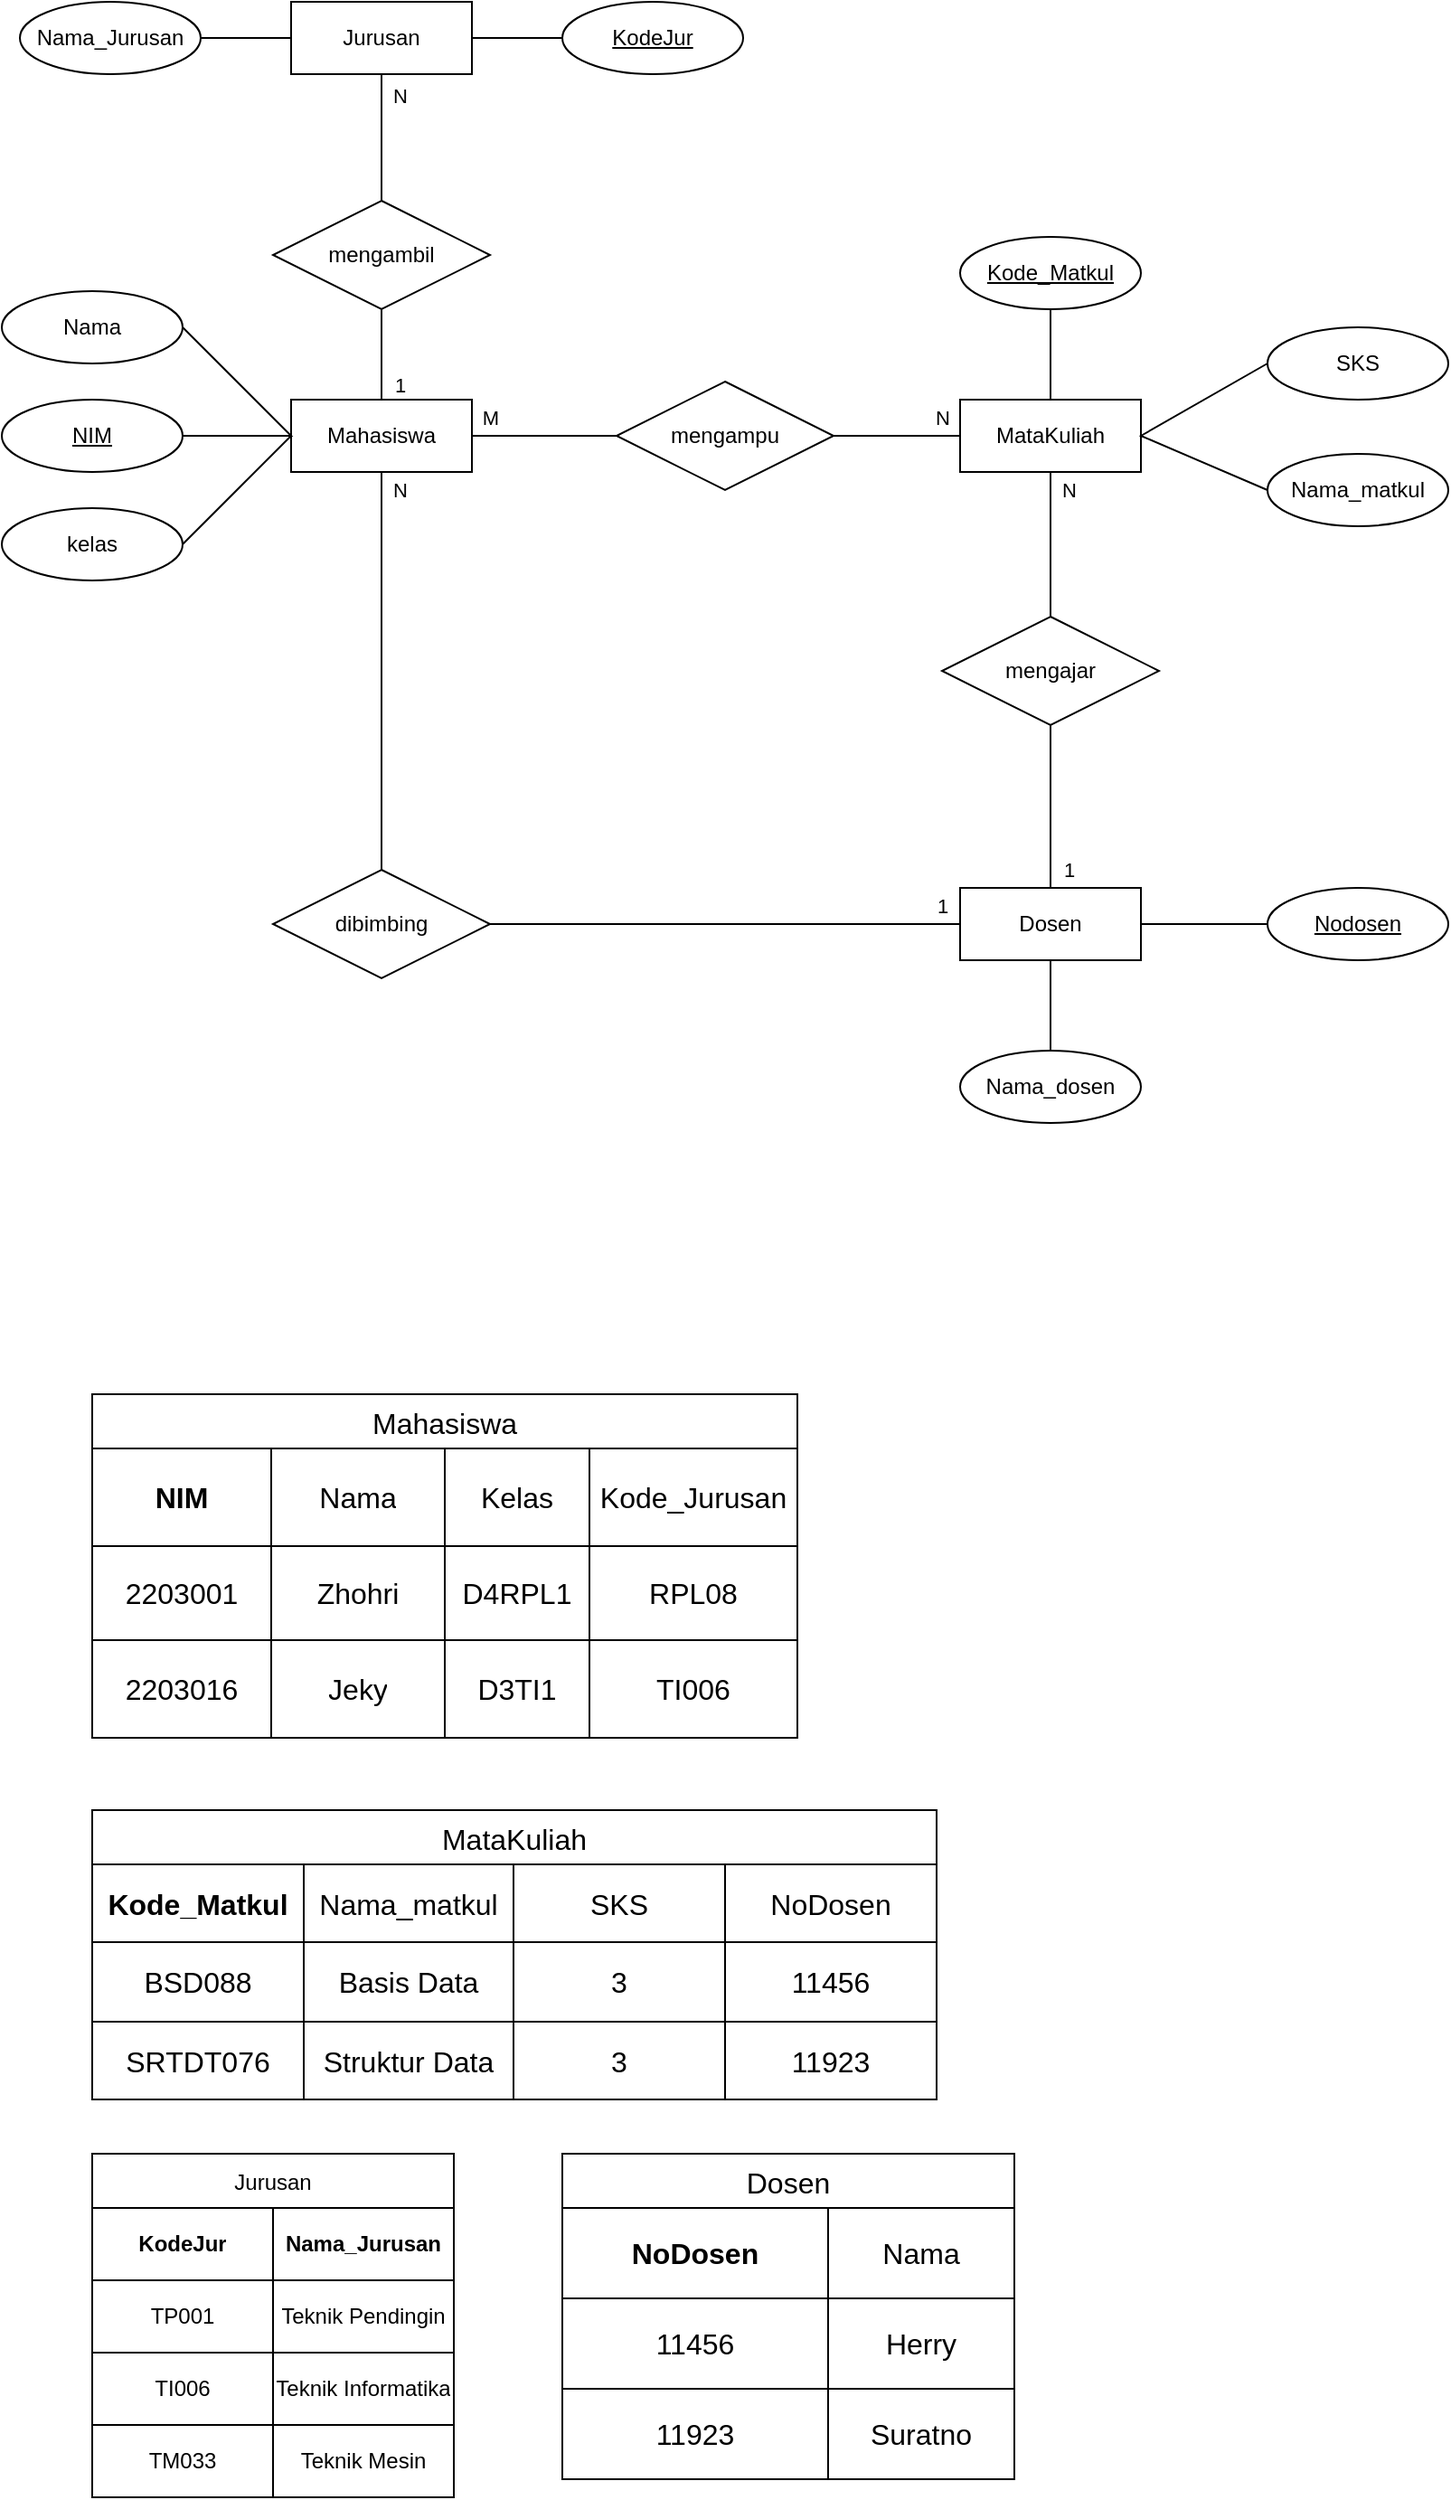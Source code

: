 <mxfile version="20.8.20" type="github">
  <diagram id="R2lEEEUBdFMjLlhIrx00" name="Page-1">
    <mxGraphModel dx="195" dy="434" grid="1" gridSize="10" guides="1" tooltips="1" connect="1" arrows="1" fold="1" page="1" pageScale="1" pageWidth="850" pageHeight="1100" math="0" shadow="0" extFonts="Permanent Marker^https://fonts.googleapis.com/css?family=Permanent+Marker">
      <root>
        <mxCell id="0" />
        <mxCell id="1" parent="0" />
        <mxCell id="JPVX1t0Qv_uBQKKG0mNZ-1" value="Jurusan" style="whiteSpace=wrap;html=1;align=center;" parent="1" vertex="1">
          <mxGeometry x="160" y="340" width="100" height="40" as="geometry" />
        </mxCell>
        <mxCell id="JPVX1t0Qv_uBQKKG0mNZ-2" value="Mahasiswa" style="whiteSpace=wrap;html=1;align=center;" parent="1" vertex="1">
          <mxGeometry x="160" y="560" width="100" height="40" as="geometry" />
        </mxCell>
        <mxCell id="JPVX1t0Qv_uBQKKG0mNZ-3" value="Nama_Jurusan" style="ellipse;whiteSpace=wrap;html=1;align=center;" parent="1" vertex="1">
          <mxGeometry x="10" y="340" width="100" height="40" as="geometry" />
        </mxCell>
        <mxCell id="JPVX1t0Qv_uBQKKG0mNZ-4" value="KodeJur" style="ellipse;whiteSpace=wrap;html=1;align=center;fontStyle=4;" parent="1" vertex="1">
          <mxGeometry x="310" y="340" width="100" height="40" as="geometry" />
        </mxCell>
        <mxCell id="JPVX1t0Qv_uBQKKG0mNZ-5" value="NIM" style="ellipse;whiteSpace=wrap;html=1;align=center;fontStyle=4;" parent="1" vertex="1">
          <mxGeometry y="560" width="100" height="40" as="geometry" />
        </mxCell>
        <mxCell id="JPVX1t0Qv_uBQKKG0mNZ-6" value="Nama" style="ellipse;whiteSpace=wrap;html=1;align=center;" parent="1" vertex="1">
          <mxGeometry y="500" width="100" height="40" as="geometry" />
        </mxCell>
        <mxCell id="JPVX1t0Qv_uBQKKG0mNZ-7" value="MataKuliah" style="whiteSpace=wrap;html=1;align=center;" parent="1" vertex="1">
          <mxGeometry x="530" y="560" width="100" height="40" as="geometry" />
        </mxCell>
        <mxCell id="JPVX1t0Qv_uBQKKG0mNZ-8" value="Dosen" style="whiteSpace=wrap;html=1;align=center;" parent="1" vertex="1">
          <mxGeometry x="530" y="830" width="100" height="40" as="geometry" />
        </mxCell>
        <mxCell id="JPVX1t0Qv_uBQKKG0mNZ-9" value="mengambil" style="shape=rhombus;perimeter=rhombusPerimeter;whiteSpace=wrap;html=1;align=center;" parent="1" vertex="1">
          <mxGeometry x="150" y="450" width="120" height="60" as="geometry" />
        </mxCell>
        <mxCell id="JPVX1t0Qv_uBQKKG0mNZ-10" value="Kode_Matkul" style="ellipse;whiteSpace=wrap;html=1;align=center;fontStyle=4;" parent="1" vertex="1">
          <mxGeometry x="530" y="470" width="100" height="40" as="geometry" />
        </mxCell>
        <mxCell id="JPVX1t0Qv_uBQKKG0mNZ-11" value="Nodosen" style="ellipse;whiteSpace=wrap;html=1;align=center;fontStyle=4;" parent="1" vertex="1">
          <mxGeometry x="700" y="830" width="100" height="40" as="geometry" />
        </mxCell>
        <mxCell id="JPVX1t0Qv_uBQKKG0mNZ-12" value="mengampu" style="shape=rhombus;perimeter=rhombusPerimeter;whiteSpace=wrap;html=1;align=center;" parent="1" vertex="1">
          <mxGeometry x="340" y="550" width="120" height="60" as="geometry" />
        </mxCell>
        <mxCell id="JPVX1t0Qv_uBQKKG0mNZ-13" value="mengajar" style="shape=rhombus;perimeter=rhombusPerimeter;whiteSpace=wrap;html=1;align=center;" parent="1" vertex="1">
          <mxGeometry x="520" y="680" width="120" height="60" as="geometry" />
        </mxCell>
        <mxCell id="JPVX1t0Qv_uBQKKG0mNZ-16" value="M" style="endArrow=none;html=1;rounded=0;exitX=1;exitY=0.5;exitDx=0;exitDy=0;entryX=0;entryY=0.5;entryDx=0;entryDy=0;" parent="1" source="JPVX1t0Qv_uBQKKG0mNZ-2" target="JPVX1t0Qv_uBQKKG0mNZ-12" edge="1">
          <mxGeometry x="-0.75" y="10" relative="1" as="geometry">
            <mxPoint x="310" y="650" as="sourcePoint" />
            <mxPoint x="310" y="730" as="targetPoint" />
            <mxPoint as="offset" />
          </mxGeometry>
        </mxCell>
        <mxCell id="JPVX1t0Qv_uBQKKG0mNZ-17" value="N" style="endArrow=none;html=1;rounded=0;exitX=1;exitY=0.5;exitDx=0;exitDy=0;entryX=0;entryY=0.5;entryDx=0;entryDy=0;" parent="1" source="JPVX1t0Qv_uBQKKG0mNZ-12" target="JPVX1t0Qv_uBQKKG0mNZ-7" edge="1">
          <mxGeometry x="0.714" y="10" relative="1" as="geometry">
            <mxPoint x="460" y="660" as="sourcePoint" />
            <mxPoint x="460" y="740" as="targetPoint" />
            <mxPoint as="offset" />
          </mxGeometry>
        </mxCell>
        <mxCell id="JPVX1t0Qv_uBQKKG0mNZ-20" value="1" style="endArrow=none;html=1;rounded=0;exitX=0.5;exitY=1;exitDx=0;exitDy=0;entryX=0.5;entryY=0;entryDx=0;entryDy=0;" parent="1" source="JPVX1t0Qv_uBQKKG0mNZ-13" target="JPVX1t0Qv_uBQKKG0mNZ-8" edge="1">
          <mxGeometry x="0.778" y="10" relative="1" as="geometry">
            <mxPoint x="250" y="640" as="sourcePoint" />
            <mxPoint x="250" y="720" as="targetPoint" />
            <mxPoint as="offset" />
          </mxGeometry>
        </mxCell>
        <mxCell id="JPVX1t0Qv_uBQKKG0mNZ-23" value="" style="endArrow=none;html=1;rounded=0;exitX=0;exitY=0.5;exitDx=0;exitDy=0;entryX=1;entryY=0.5;entryDx=0;entryDy=0;" parent="1" source="JPVX1t0Qv_uBQKKG0mNZ-11" target="JPVX1t0Qv_uBQKKG0mNZ-8" edge="1">
          <mxGeometry relative="1" as="geometry">
            <mxPoint x="280" y="670" as="sourcePoint" />
            <mxPoint x="280" y="750" as="targetPoint" />
          </mxGeometry>
        </mxCell>
        <mxCell id="JPVX1t0Qv_uBQKKG0mNZ-24" value="N" style="endArrow=none;html=1;rounded=0;exitX=0.5;exitY=1;exitDx=0;exitDy=0;entryX=0.5;entryY=0;entryDx=0;entryDy=0;" parent="1" source="JPVX1t0Qv_uBQKKG0mNZ-7" target="JPVX1t0Qv_uBQKKG0mNZ-13" edge="1">
          <mxGeometry x="-0.75" y="10" relative="1" as="geometry">
            <mxPoint x="290" y="680" as="sourcePoint" />
            <mxPoint x="290" y="760" as="targetPoint" />
            <mxPoint as="offset" />
          </mxGeometry>
        </mxCell>
        <mxCell id="JPVX1t0Qv_uBQKKG0mNZ-25" value="" style="endArrow=none;html=1;rounded=0;exitX=0.5;exitY=1;exitDx=0;exitDy=0;entryX=0.5;entryY=0;entryDx=0;entryDy=0;" parent="1" source="JPVX1t0Qv_uBQKKG0mNZ-10" target="JPVX1t0Qv_uBQKKG0mNZ-7" edge="1">
          <mxGeometry relative="1" as="geometry">
            <mxPoint x="300" y="690" as="sourcePoint" />
            <mxPoint x="300" y="770" as="targetPoint" />
          </mxGeometry>
        </mxCell>
        <mxCell id="JPVX1t0Qv_uBQKKG0mNZ-27" value="Nama_matkul" style="ellipse;whiteSpace=wrap;html=1;align=center;" parent="1" vertex="1">
          <mxGeometry x="700" y="590" width="100" height="40" as="geometry" />
        </mxCell>
        <mxCell id="JPVX1t0Qv_uBQKKG0mNZ-28" value="Nama_dosen" style="ellipse;whiteSpace=wrap;html=1;align=center;" parent="1" vertex="1">
          <mxGeometry x="530" y="920" width="100" height="40" as="geometry" />
        </mxCell>
        <mxCell id="JPVX1t0Qv_uBQKKG0mNZ-29" value="" style="endArrow=none;html=1;rounded=0;exitX=0.5;exitY=0;exitDx=0;exitDy=0;entryX=0.5;entryY=1;entryDx=0;entryDy=0;" parent="1" source="JPVX1t0Qv_uBQKKG0mNZ-28" target="JPVX1t0Qv_uBQKKG0mNZ-8" edge="1">
          <mxGeometry relative="1" as="geometry">
            <mxPoint x="210" y="740" as="sourcePoint" />
            <mxPoint x="210" y="820" as="targetPoint" />
          </mxGeometry>
        </mxCell>
        <mxCell id="JPVX1t0Qv_uBQKKG0mNZ-32" value="dibimbing" style="shape=rhombus;perimeter=rhombusPerimeter;whiteSpace=wrap;html=1;align=center;" parent="1" vertex="1">
          <mxGeometry x="150" y="820" width="120" height="60" as="geometry" />
        </mxCell>
        <mxCell id="JPVX1t0Qv_uBQKKG0mNZ-33" value="N" style="endArrow=none;html=1;rounded=0;exitX=0.5;exitY=1;exitDx=0;exitDy=0;entryX=0.5;entryY=0;entryDx=0;entryDy=0;verticalAlign=middle;" parent="1" source="JPVX1t0Qv_uBQKKG0mNZ-2" target="JPVX1t0Qv_uBQKKG0mNZ-32" edge="1">
          <mxGeometry x="-0.909" y="10" relative="1" as="geometry">
            <mxPoint x="330" y="730" as="sourcePoint" />
            <mxPoint x="490" y="730" as="targetPoint" />
            <mxPoint as="offset" />
          </mxGeometry>
        </mxCell>
        <mxCell id="JPVX1t0Qv_uBQKKG0mNZ-34" value="1" style="endArrow=none;html=1;rounded=0;exitX=1;exitY=0.5;exitDx=0;exitDy=0;entryX=0;entryY=0.5;entryDx=0;entryDy=0;" parent="1" source="JPVX1t0Qv_uBQKKG0mNZ-32" target="JPVX1t0Qv_uBQKKG0mNZ-8" edge="1">
          <mxGeometry x="0.923" y="10" relative="1" as="geometry">
            <mxPoint x="330" y="860" as="sourcePoint" />
            <mxPoint x="490" y="860" as="targetPoint" />
            <mxPoint as="offset" />
          </mxGeometry>
        </mxCell>
        <mxCell id="JPVX1t0Qv_uBQKKG0mNZ-35" value="" style="endArrow=none;html=1;rounded=0;exitX=1;exitY=0.5;exitDx=0;exitDy=0;entryX=1;entryY=0.5;entryDx=0;entryDy=0;" parent="1" source="JPVX1t0Qv_uBQKKG0mNZ-6" target="JPVX1t0Qv_uBQKKG0mNZ-5" edge="1">
          <mxGeometry relative="1" as="geometry">
            <mxPoint x="330" y="730" as="sourcePoint" />
            <mxPoint x="490" y="730" as="targetPoint" />
            <Array as="points">
              <mxPoint x="160" y="580" />
            </Array>
          </mxGeometry>
        </mxCell>
        <mxCell id="JPVX1t0Qv_uBQKKG0mNZ-36" value="1" style="endArrow=none;html=1;rounded=0;exitX=0.5;exitY=0;exitDx=0;exitDy=0;entryX=0.5;entryY=1;entryDx=0;entryDy=0;" parent="1" source="JPVX1t0Qv_uBQKKG0mNZ-2" target="JPVX1t0Qv_uBQKKG0mNZ-9" edge="1">
          <mxGeometry x="-0.667" y="-10" relative="1" as="geometry">
            <mxPoint x="330" y="610" as="sourcePoint" />
            <mxPoint x="490" y="610" as="targetPoint" />
            <mxPoint as="offset" />
          </mxGeometry>
        </mxCell>
        <mxCell id="JPVX1t0Qv_uBQKKG0mNZ-37" value="N" style="endArrow=none;html=1;rounded=0;exitX=0.5;exitY=1;exitDx=0;exitDy=0;entryX=0.5;entryY=0;entryDx=0;entryDy=0;" parent="1" source="JPVX1t0Qv_uBQKKG0mNZ-1" target="JPVX1t0Qv_uBQKKG0mNZ-9" edge="1">
          <mxGeometry x="-0.667" y="10" relative="1" as="geometry">
            <mxPoint x="330" y="610" as="sourcePoint" />
            <mxPoint x="490" y="610" as="targetPoint" />
            <mxPoint as="offset" />
          </mxGeometry>
        </mxCell>
        <mxCell id="JPVX1t0Qv_uBQKKG0mNZ-38" value="" style="endArrow=none;html=1;rounded=0;exitX=1;exitY=0.5;exitDx=0;exitDy=0;entryX=0;entryY=0.5;entryDx=0;entryDy=0;" parent="1" source="JPVX1t0Qv_uBQKKG0mNZ-3" target="JPVX1t0Qv_uBQKKG0mNZ-1" edge="1">
          <mxGeometry relative="1" as="geometry">
            <mxPoint x="330" y="610" as="sourcePoint" />
            <mxPoint x="490" y="610" as="targetPoint" />
          </mxGeometry>
        </mxCell>
        <mxCell id="JPVX1t0Qv_uBQKKG0mNZ-39" value="" style="endArrow=none;html=1;rounded=0;exitX=1;exitY=0.5;exitDx=0;exitDy=0;entryX=0;entryY=0.5;entryDx=0;entryDy=0;" parent="1" source="JPVX1t0Qv_uBQKKG0mNZ-1" target="JPVX1t0Qv_uBQKKG0mNZ-4" edge="1">
          <mxGeometry relative="1" as="geometry">
            <mxPoint x="330" y="610" as="sourcePoint" />
            <mxPoint x="490" y="610" as="targetPoint" />
          </mxGeometry>
        </mxCell>
        <mxCell id="JPVX1t0Qv_uBQKKG0mNZ-41" value="kelas" style="ellipse;whiteSpace=wrap;html=1;align=center;" parent="1" vertex="1">
          <mxGeometry y="620" width="100" height="40" as="geometry" />
        </mxCell>
        <mxCell id="JPVX1t0Qv_uBQKKG0mNZ-42" value="" style="endArrow=none;html=1;rounded=0;exitX=1;exitY=0.5;exitDx=0;exitDy=0;entryX=0;entryY=0.5;entryDx=0;entryDy=0;" parent="1" source="JPVX1t0Qv_uBQKKG0mNZ-41" target="JPVX1t0Qv_uBQKKG0mNZ-2" edge="1">
          <mxGeometry relative="1" as="geometry">
            <mxPoint x="330" y="610" as="sourcePoint" />
            <mxPoint x="490" y="610" as="targetPoint" />
          </mxGeometry>
        </mxCell>
        <mxCell id="JPVX1t0Qv_uBQKKG0mNZ-43" value="SKS" style="ellipse;whiteSpace=wrap;html=1;align=center;" parent="1" vertex="1">
          <mxGeometry x="700" y="520" width="100" height="40" as="geometry" />
        </mxCell>
        <mxCell id="JPVX1t0Qv_uBQKKG0mNZ-45" value="" style="endArrow=none;html=1;rounded=0;entryX=0;entryY=0.5;entryDx=0;entryDy=0;exitX=0;exitY=0.5;exitDx=0;exitDy=0;" parent="1" source="JPVX1t0Qv_uBQKKG0mNZ-27" target="JPVX1t0Qv_uBQKKG0mNZ-43" edge="1">
          <mxGeometry relative="1" as="geometry">
            <mxPoint x="330" y="610" as="sourcePoint" />
            <mxPoint x="490" y="610" as="targetPoint" />
            <Array as="points">
              <mxPoint x="630" y="580" />
            </Array>
          </mxGeometry>
        </mxCell>
        <mxCell id="JPVX1t0Qv_uBQKKG0mNZ-59" value="Mahasiswa" style="shape=table;startSize=30;container=1;collapsible=0;childLayout=tableLayout;strokeColor=default;fontSize=16;" parent="1" vertex="1">
          <mxGeometry x="50" y="1110" width="390" height="190" as="geometry" />
        </mxCell>
        <mxCell id="JPVX1t0Qv_uBQKKG0mNZ-60" value="" style="shape=tableRow;horizontal=0;startSize=0;swimlaneHead=0;swimlaneBody=0;strokeColor=inherit;top=0;left=0;bottom=0;right=0;collapsible=0;dropTarget=0;fillColor=none;points=[[0,0.5],[1,0.5]];portConstraint=eastwest;fontSize=16;" parent="JPVX1t0Qv_uBQKKG0mNZ-59" vertex="1">
          <mxGeometry y="30" width="390" height="54" as="geometry" />
        </mxCell>
        <mxCell id="JPVX1t0Qv_uBQKKG0mNZ-61" value="NIM" style="shape=partialRectangle;html=1;whiteSpace=wrap;connectable=0;strokeColor=inherit;overflow=hidden;fillColor=none;top=0;left=0;bottom=0;right=0;pointerEvents=1;fontSize=16;fontStyle=1" parent="JPVX1t0Qv_uBQKKG0mNZ-60" vertex="1">
          <mxGeometry width="99" height="54" as="geometry">
            <mxRectangle width="99" height="54" as="alternateBounds" />
          </mxGeometry>
        </mxCell>
        <mxCell id="JPVX1t0Qv_uBQKKG0mNZ-72" value="Nama" style="shape=partialRectangle;html=1;whiteSpace=wrap;connectable=0;strokeColor=inherit;overflow=hidden;fillColor=none;top=0;left=0;bottom=0;right=0;pointerEvents=1;fontSize=16;" parent="JPVX1t0Qv_uBQKKG0mNZ-60" vertex="1">
          <mxGeometry x="99" width="96" height="54" as="geometry">
            <mxRectangle width="96" height="54" as="alternateBounds" />
          </mxGeometry>
        </mxCell>
        <mxCell id="JPVX1t0Qv_uBQKKG0mNZ-62" value="Kelas" style="shape=partialRectangle;html=1;whiteSpace=wrap;connectable=0;strokeColor=inherit;overflow=hidden;fillColor=none;top=0;left=0;bottom=0;right=0;pointerEvents=1;fontSize=16;" parent="JPVX1t0Qv_uBQKKG0mNZ-60" vertex="1">
          <mxGeometry x="195" width="80" height="54" as="geometry">
            <mxRectangle width="80" height="54" as="alternateBounds" />
          </mxGeometry>
        </mxCell>
        <mxCell id="JPVX1t0Qv_uBQKKG0mNZ-63" value="Kode_Jurusan" style="shape=partialRectangle;html=1;whiteSpace=wrap;connectable=0;strokeColor=inherit;overflow=hidden;fillColor=none;top=0;left=0;bottom=0;right=0;pointerEvents=1;fontSize=16;" parent="JPVX1t0Qv_uBQKKG0mNZ-60" vertex="1">
          <mxGeometry x="275" width="115" height="54" as="geometry">
            <mxRectangle width="115" height="54" as="alternateBounds" />
          </mxGeometry>
        </mxCell>
        <mxCell id="JPVX1t0Qv_uBQKKG0mNZ-64" value="" style="shape=tableRow;horizontal=0;startSize=0;swimlaneHead=0;swimlaneBody=0;strokeColor=inherit;top=0;left=0;bottom=0;right=0;collapsible=0;dropTarget=0;fillColor=none;points=[[0,0.5],[1,0.5]];portConstraint=eastwest;fontSize=16;" parent="JPVX1t0Qv_uBQKKG0mNZ-59" vertex="1">
          <mxGeometry y="84" width="390" height="52" as="geometry" />
        </mxCell>
        <mxCell id="JPVX1t0Qv_uBQKKG0mNZ-65" value="2203001" style="shape=partialRectangle;html=1;whiteSpace=wrap;connectable=0;strokeColor=inherit;overflow=hidden;fillColor=none;top=0;left=0;bottom=0;right=0;pointerEvents=1;fontSize=16;" parent="JPVX1t0Qv_uBQKKG0mNZ-64" vertex="1">
          <mxGeometry width="99" height="52" as="geometry">
            <mxRectangle width="99" height="52" as="alternateBounds" />
          </mxGeometry>
        </mxCell>
        <mxCell id="JPVX1t0Qv_uBQKKG0mNZ-73" value="Zhohri" style="shape=partialRectangle;html=1;whiteSpace=wrap;connectable=0;strokeColor=inherit;overflow=hidden;fillColor=none;top=0;left=0;bottom=0;right=0;pointerEvents=1;fontSize=16;" parent="JPVX1t0Qv_uBQKKG0mNZ-64" vertex="1">
          <mxGeometry x="99" width="96" height="52" as="geometry">
            <mxRectangle width="96" height="52" as="alternateBounds" />
          </mxGeometry>
        </mxCell>
        <mxCell id="JPVX1t0Qv_uBQKKG0mNZ-66" value="D4RPL1" style="shape=partialRectangle;html=1;whiteSpace=wrap;connectable=0;strokeColor=inherit;overflow=hidden;fillColor=none;top=0;left=0;bottom=0;right=0;pointerEvents=1;fontSize=16;" parent="JPVX1t0Qv_uBQKKG0mNZ-64" vertex="1">
          <mxGeometry x="195" width="80" height="52" as="geometry">
            <mxRectangle width="80" height="52" as="alternateBounds" />
          </mxGeometry>
        </mxCell>
        <mxCell id="JPVX1t0Qv_uBQKKG0mNZ-67" value="RPL08" style="shape=partialRectangle;html=1;whiteSpace=wrap;connectable=0;strokeColor=inherit;overflow=hidden;fillColor=none;top=0;left=0;bottom=0;right=0;pointerEvents=1;fontSize=16;" parent="JPVX1t0Qv_uBQKKG0mNZ-64" vertex="1">
          <mxGeometry x="275" width="115" height="52" as="geometry">
            <mxRectangle width="115" height="52" as="alternateBounds" />
          </mxGeometry>
        </mxCell>
        <mxCell id="JPVX1t0Qv_uBQKKG0mNZ-68" value="" style="shape=tableRow;horizontal=0;startSize=0;swimlaneHead=0;swimlaneBody=0;strokeColor=inherit;top=0;left=0;bottom=0;right=0;collapsible=0;dropTarget=0;fillColor=none;points=[[0,0.5],[1,0.5]];portConstraint=eastwest;fontSize=16;" parent="JPVX1t0Qv_uBQKKG0mNZ-59" vertex="1">
          <mxGeometry y="136" width="390" height="54" as="geometry" />
        </mxCell>
        <mxCell id="JPVX1t0Qv_uBQKKG0mNZ-69" value="2203016" style="shape=partialRectangle;html=1;whiteSpace=wrap;connectable=0;strokeColor=inherit;overflow=hidden;fillColor=none;top=0;left=0;bottom=0;right=0;pointerEvents=1;fontSize=16;" parent="JPVX1t0Qv_uBQKKG0mNZ-68" vertex="1">
          <mxGeometry width="99" height="54" as="geometry">
            <mxRectangle width="99" height="54" as="alternateBounds" />
          </mxGeometry>
        </mxCell>
        <mxCell id="JPVX1t0Qv_uBQKKG0mNZ-74" value="Jeky" style="shape=partialRectangle;html=1;whiteSpace=wrap;connectable=0;strokeColor=inherit;overflow=hidden;fillColor=none;top=0;left=0;bottom=0;right=0;pointerEvents=1;fontSize=16;" parent="JPVX1t0Qv_uBQKKG0mNZ-68" vertex="1">
          <mxGeometry x="99" width="96" height="54" as="geometry">
            <mxRectangle width="96" height="54" as="alternateBounds" />
          </mxGeometry>
        </mxCell>
        <mxCell id="JPVX1t0Qv_uBQKKG0mNZ-70" value="D3TI1" style="shape=partialRectangle;html=1;whiteSpace=wrap;connectable=0;strokeColor=inherit;overflow=hidden;fillColor=none;top=0;left=0;bottom=0;right=0;pointerEvents=1;fontSize=16;" parent="JPVX1t0Qv_uBQKKG0mNZ-68" vertex="1">
          <mxGeometry x="195" width="80" height="54" as="geometry">
            <mxRectangle width="80" height="54" as="alternateBounds" />
          </mxGeometry>
        </mxCell>
        <mxCell id="JPVX1t0Qv_uBQKKG0mNZ-71" value="TI006" style="shape=partialRectangle;html=1;whiteSpace=wrap;connectable=0;strokeColor=inherit;overflow=hidden;fillColor=none;top=0;left=0;bottom=0;right=0;pointerEvents=1;fontSize=16;" parent="JPVX1t0Qv_uBQKKG0mNZ-68" vertex="1">
          <mxGeometry x="275" width="115" height="54" as="geometry">
            <mxRectangle width="115" height="54" as="alternateBounds" />
          </mxGeometry>
        </mxCell>
        <mxCell id="JPVX1t0Qv_uBQKKG0mNZ-91" value="MataKuliah" style="shape=table;startSize=30;container=1;collapsible=0;childLayout=tableLayout;strokeColor=default;fontSize=16;" parent="1" vertex="1">
          <mxGeometry x="50" y="1340" width="467" height="160" as="geometry" />
        </mxCell>
        <mxCell id="JPVX1t0Qv_uBQKKG0mNZ-92" value="" style="shape=tableRow;horizontal=0;startSize=0;swimlaneHead=0;swimlaneBody=0;strokeColor=inherit;top=0;left=0;bottom=0;right=0;collapsible=0;dropTarget=0;fillColor=none;points=[[0,0.5],[1,0.5]];portConstraint=eastwest;fontSize=16;" parent="JPVX1t0Qv_uBQKKG0mNZ-91" vertex="1">
          <mxGeometry y="30" width="467" height="43" as="geometry" />
        </mxCell>
        <mxCell id="JPVX1t0Qv_uBQKKG0mNZ-93" value="&lt;b&gt;Kode_Matkul&lt;/b&gt;" style="shape=partialRectangle;html=1;whiteSpace=wrap;connectable=0;strokeColor=inherit;overflow=hidden;fillColor=none;top=0;left=0;bottom=0;right=0;pointerEvents=1;fontSize=16;" parent="JPVX1t0Qv_uBQKKG0mNZ-92" vertex="1">
          <mxGeometry width="117" height="43" as="geometry">
            <mxRectangle width="117" height="43" as="alternateBounds" />
          </mxGeometry>
        </mxCell>
        <mxCell id="JPVX1t0Qv_uBQKKG0mNZ-94" value="Nama_matkul" style="shape=partialRectangle;html=1;whiteSpace=wrap;connectable=0;strokeColor=inherit;overflow=hidden;fillColor=none;top=0;left=0;bottom=0;right=0;pointerEvents=1;fontSize=16;" parent="JPVX1t0Qv_uBQKKG0mNZ-92" vertex="1">
          <mxGeometry x="117" width="116" height="43" as="geometry">
            <mxRectangle width="116" height="43" as="alternateBounds" />
          </mxGeometry>
        </mxCell>
        <mxCell id="JPVX1t0Qv_uBQKKG0mNZ-95" value="SKS" style="shape=partialRectangle;html=1;whiteSpace=wrap;connectable=0;strokeColor=inherit;overflow=hidden;fillColor=none;top=0;left=0;bottom=0;right=0;pointerEvents=1;fontSize=16;" parent="JPVX1t0Qv_uBQKKG0mNZ-92" vertex="1">
          <mxGeometry x="233" width="117" height="43" as="geometry">
            <mxRectangle width="117" height="43" as="alternateBounds" />
          </mxGeometry>
        </mxCell>
        <mxCell id="JPVX1t0Qv_uBQKKG0mNZ-114" value="NoDosen" style="shape=partialRectangle;html=1;whiteSpace=wrap;connectable=0;strokeColor=inherit;overflow=hidden;fillColor=none;top=0;left=0;bottom=0;right=0;pointerEvents=1;fontSize=16;" parent="JPVX1t0Qv_uBQKKG0mNZ-92" vertex="1">
          <mxGeometry x="350" width="117" height="43" as="geometry">
            <mxRectangle width="117" height="43" as="alternateBounds" />
          </mxGeometry>
        </mxCell>
        <mxCell id="JPVX1t0Qv_uBQKKG0mNZ-96" value="" style="shape=tableRow;horizontal=0;startSize=0;swimlaneHead=0;swimlaneBody=0;strokeColor=inherit;top=0;left=0;bottom=0;right=0;collapsible=0;dropTarget=0;fillColor=none;points=[[0,0.5],[1,0.5]];portConstraint=eastwest;fontSize=16;" parent="JPVX1t0Qv_uBQKKG0mNZ-91" vertex="1">
          <mxGeometry y="73" width="467" height="44" as="geometry" />
        </mxCell>
        <mxCell id="JPVX1t0Qv_uBQKKG0mNZ-97" value="BSD088" style="shape=partialRectangle;html=1;whiteSpace=wrap;connectable=0;strokeColor=inherit;overflow=hidden;fillColor=none;top=0;left=0;bottom=0;right=0;pointerEvents=1;fontSize=16;" parent="JPVX1t0Qv_uBQKKG0mNZ-96" vertex="1">
          <mxGeometry width="117" height="44" as="geometry">
            <mxRectangle width="117" height="44" as="alternateBounds" />
          </mxGeometry>
        </mxCell>
        <mxCell id="JPVX1t0Qv_uBQKKG0mNZ-98" value="Basis Data" style="shape=partialRectangle;html=1;whiteSpace=wrap;connectable=0;strokeColor=inherit;overflow=hidden;fillColor=none;top=0;left=0;bottom=0;right=0;pointerEvents=1;fontSize=16;" parent="JPVX1t0Qv_uBQKKG0mNZ-96" vertex="1">
          <mxGeometry x="117" width="116" height="44" as="geometry">
            <mxRectangle width="116" height="44" as="alternateBounds" />
          </mxGeometry>
        </mxCell>
        <mxCell id="JPVX1t0Qv_uBQKKG0mNZ-99" value="3" style="shape=partialRectangle;html=1;whiteSpace=wrap;connectable=0;strokeColor=inherit;overflow=hidden;fillColor=none;top=0;left=0;bottom=0;right=0;pointerEvents=1;fontSize=16;" parent="JPVX1t0Qv_uBQKKG0mNZ-96" vertex="1">
          <mxGeometry x="233" width="117" height="44" as="geometry">
            <mxRectangle width="117" height="44" as="alternateBounds" />
          </mxGeometry>
        </mxCell>
        <mxCell id="JPVX1t0Qv_uBQKKG0mNZ-115" value="11456" style="shape=partialRectangle;html=1;whiteSpace=wrap;connectable=0;strokeColor=inherit;overflow=hidden;fillColor=none;top=0;left=0;bottom=0;right=0;pointerEvents=1;fontSize=16;" parent="JPVX1t0Qv_uBQKKG0mNZ-96" vertex="1">
          <mxGeometry x="350" width="117" height="44" as="geometry">
            <mxRectangle width="117" height="44" as="alternateBounds" />
          </mxGeometry>
        </mxCell>
        <mxCell id="JPVX1t0Qv_uBQKKG0mNZ-100" value="" style="shape=tableRow;horizontal=0;startSize=0;swimlaneHead=0;swimlaneBody=0;strokeColor=inherit;top=0;left=0;bottom=0;right=0;collapsible=0;dropTarget=0;fillColor=none;points=[[0,0.5],[1,0.5]];portConstraint=eastwest;fontSize=16;" parent="JPVX1t0Qv_uBQKKG0mNZ-91" vertex="1">
          <mxGeometry y="117" width="467" height="43" as="geometry" />
        </mxCell>
        <mxCell id="JPVX1t0Qv_uBQKKG0mNZ-101" value="SRTDT076" style="shape=partialRectangle;html=1;whiteSpace=wrap;connectable=0;strokeColor=inherit;overflow=hidden;fillColor=none;top=0;left=0;bottom=0;right=0;pointerEvents=1;fontSize=16;" parent="JPVX1t0Qv_uBQKKG0mNZ-100" vertex="1">
          <mxGeometry width="117" height="43" as="geometry">
            <mxRectangle width="117" height="43" as="alternateBounds" />
          </mxGeometry>
        </mxCell>
        <mxCell id="JPVX1t0Qv_uBQKKG0mNZ-102" value="Struktur Data" style="shape=partialRectangle;html=1;whiteSpace=wrap;connectable=0;strokeColor=inherit;overflow=hidden;fillColor=none;top=0;left=0;bottom=0;right=0;pointerEvents=1;fontSize=16;" parent="JPVX1t0Qv_uBQKKG0mNZ-100" vertex="1">
          <mxGeometry x="117" width="116" height="43" as="geometry">
            <mxRectangle width="116" height="43" as="alternateBounds" />
          </mxGeometry>
        </mxCell>
        <mxCell id="JPVX1t0Qv_uBQKKG0mNZ-103" value="3" style="shape=partialRectangle;html=1;whiteSpace=wrap;connectable=0;strokeColor=inherit;overflow=hidden;fillColor=none;top=0;left=0;bottom=0;right=0;pointerEvents=1;fontSize=16;" parent="JPVX1t0Qv_uBQKKG0mNZ-100" vertex="1">
          <mxGeometry x="233" width="117" height="43" as="geometry">
            <mxRectangle width="117" height="43" as="alternateBounds" />
          </mxGeometry>
        </mxCell>
        <mxCell id="JPVX1t0Qv_uBQKKG0mNZ-116" value="11923" style="shape=partialRectangle;html=1;whiteSpace=wrap;connectable=0;strokeColor=inherit;overflow=hidden;fillColor=none;top=0;left=0;bottom=0;right=0;pointerEvents=1;fontSize=16;" parent="JPVX1t0Qv_uBQKKG0mNZ-100" vertex="1">
          <mxGeometry x="350" width="117" height="43" as="geometry">
            <mxRectangle width="117" height="43" as="alternateBounds" />
          </mxGeometry>
        </mxCell>
        <mxCell id="JPVX1t0Qv_uBQKKG0mNZ-134" value="Jurusan" style="shape=table;startSize=30;container=1;collapsible=0;childLayout=tableLayout;" parent="1" vertex="1">
          <mxGeometry x="50" y="1530" width="200" height="190" as="geometry" />
        </mxCell>
        <mxCell id="JPVX1t0Qv_uBQKKG0mNZ-135" value="" style="shape=tableRow;horizontal=0;startSize=0;swimlaneHead=0;swimlaneBody=0;strokeColor=inherit;top=0;left=0;bottom=0;right=0;collapsible=0;dropTarget=0;fillColor=none;points=[[0,0.5],[1,0.5]];portConstraint=eastwest;" parent="JPVX1t0Qv_uBQKKG0mNZ-134" vertex="1">
          <mxGeometry y="30" width="200" height="40" as="geometry" />
        </mxCell>
        <mxCell id="JPVX1t0Qv_uBQKKG0mNZ-136" value="&lt;b&gt;KodeJur&lt;/b&gt;" style="shape=partialRectangle;html=1;whiteSpace=wrap;connectable=0;strokeColor=inherit;overflow=hidden;fillColor=none;top=0;left=0;bottom=0;right=0;pointerEvents=1;" parent="JPVX1t0Qv_uBQKKG0mNZ-135" vertex="1">
          <mxGeometry width="100" height="40" as="geometry">
            <mxRectangle width="100" height="40" as="alternateBounds" />
          </mxGeometry>
        </mxCell>
        <mxCell id="JPVX1t0Qv_uBQKKG0mNZ-137" value="&lt;b&gt;Nama_Jurusan&lt;/b&gt;" style="shape=partialRectangle;html=1;whiteSpace=wrap;connectable=0;strokeColor=inherit;overflow=hidden;fillColor=none;top=0;left=0;bottom=0;right=0;pointerEvents=1;" parent="JPVX1t0Qv_uBQKKG0mNZ-135" vertex="1">
          <mxGeometry x="100" width="100" height="40" as="geometry">
            <mxRectangle width="100" height="40" as="alternateBounds" />
          </mxGeometry>
        </mxCell>
        <mxCell id="JPVX1t0Qv_uBQKKG0mNZ-138" value="" style="shape=tableRow;horizontal=0;startSize=0;swimlaneHead=0;swimlaneBody=0;strokeColor=inherit;top=0;left=0;bottom=0;right=0;collapsible=0;dropTarget=0;fillColor=none;points=[[0,0.5],[1,0.5]];portConstraint=eastwest;" parent="JPVX1t0Qv_uBQKKG0mNZ-134" vertex="1">
          <mxGeometry y="70" width="200" height="40" as="geometry" />
        </mxCell>
        <mxCell id="JPVX1t0Qv_uBQKKG0mNZ-139" value="TP001" style="shape=partialRectangle;html=1;whiteSpace=wrap;connectable=0;strokeColor=inherit;overflow=hidden;fillColor=none;top=0;left=0;bottom=0;right=0;pointerEvents=1;" parent="JPVX1t0Qv_uBQKKG0mNZ-138" vertex="1">
          <mxGeometry width="100" height="40" as="geometry">
            <mxRectangle width="100" height="40" as="alternateBounds" />
          </mxGeometry>
        </mxCell>
        <mxCell id="JPVX1t0Qv_uBQKKG0mNZ-140" value="Teknik Pendingin" style="shape=partialRectangle;html=1;whiteSpace=wrap;connectable=0;strokeColor=inherit;overflow=hidden;fillColor=none;top=0;left=0;bottom=0;right=0;pointerEvents=1;" parent="JPVX1t0Qv_uBQKKG0mNZ-138" vertex="1">
          <mxGeometry x="100" width="100" height="40" as="geometry">
            <mxRectangle width="100" height="40" as="alternateBounds" />
          </mxGeometry>
        </mxCell>
        <mxCell id="JPVX1t0Qv_uBQKKG0mNZ-141" value="" style="shape=tableRow;horizontal=0;startSize=0;swimlaneHead=0;swimlaneBody=0;strokeColor=inherit;top=0;left=0;bottom=0;right=0;collapsible=0;dropTarget=0;fillColor=none;points=[[0,0.5],[1,0.5]];portConstraint=eastwest;" parent="JPVX1t0Qv_uBQKKG0mNZ-134" vertex="1">
          <mxGeometry y="110" width="200" height="40" as="geometry" />
        </mxCell>
        <mxCell id="JPVX1t0Qv_uBQKKG0mNZ-142" value="TI006" style="shape=partialRectangle;html=1;whiteSpace=wrap;connectable=0;strokeColor=inherit;overflow=hidden;fillColor=none;top=0;left=0;bottom=0;right=0;pointerEvents=1;" parent="JPVX1t0Qv_uBQKKG0mNZ-141" vertex="1">
          <mxGeometry width="100" height="40" as="geometry">
            <mxRectangle width="100" height="40" as="alternateBounds" />
          </mxGeometry>
        </mxCell>
        <mxCell id="JPVX1t0Qv_uBQKKG0mNZ-143" value="Teknik Informatika" style="shape=partialRectangle;html=1;whiteSpace=wrap;connectable=0;strokeColor=inherit;overflow=hidden;fillColor=none;top=0;left=0;bottom=0;right=0;pointerEvents=1;" parent="JPVX1t0Qv_uBQKKG0mNZ-141" vertex="1">
          <mxGeometry x="100" width="100" height="40" as="geometry">
            <mxRectangle width="100" height="40" as="alternateBounds" />
          </mxGeometry>
        </mxCell>
        <mxCell id="JPVX1t0Qv_uBQKKG0mNZ-147" style="shape=tableRow;horizontal=0;startSize=0;swimlaneHead=0;swimlaneBody=0;strokeColor=inherit;top=0;left=0;bottom=0;right=0;collapsible=0;dropTarget=0;fillColor=none;points=[[0,0.5],[1,0.5]];portConstraint=eastwest;" parent="JPVX1t0Qv_uBQKKG0mNZ-134" vertex="1">
          <mxGeometry y="150" width="200" height="40" as="geometry" />
        </mxCell>
        <mxCell id="JPVX1t0Qv_uBQKKG0mNZ-148" value="TM033" style="shape=partialRectangle;html=1;whiteSpace=wrap;connectable=0;strokeColor=inherit;overflow=hidden;fillColor=none;top=0;left=0;bottom=0;right=0;pointerEvents=1;" parent="JPVX1t0Qv_uBQKKG0mNZ-147" vertex="1">
          <mxGeometry width="100" height="40" as="geometry">
            <mxRectangle width="100" height="40" as="alternateBounds" />
          </mxGeometry>
        </mxCell>
        <mxCell id="JPVX1t0Qv_uBQKKG0mNZ-149" value="Teknik Mesin" style="shape=partialRectangle;html=1;whiteSpace=wrap;connectable=0;strokeColor=inherit;overflow=hidden;fillColor=none;top=0;left=0;bottom=0;right=0;pointerEvents=1;" parent="JPVX1t0Qv_uBQKKG0mNZ-147" vertex="1">
          <mxGeometry x="100" width="100" height="40" as="geometry">
            <mxRectangle width="100" height="40" as="alternateBounds" />
          </mxGeometry>
        </mxCell>
        <mxCell id="JPVX1t0Qv_uBQKKG0mNZ-150" value="Dosen" style="shape=table;startSize=30;container=1;collapsible=0;childLayout=tableLayout;strokeColor=default;fontSize=16;" parent="1" vertex="1">
          <mxGeometry x="310" y="1530" width="250" height="180" as="geometry" />
        </mxCell>
        <mxCell id="JPVX1t0Qv_uBQKKG0mNZ-151" value="" style="shape=tableRow;horizontal=0;startSize=0;swimlaneHead=0;swimlaneBody=0;strokeColor=inherit;top=0;left=0;bottom=0;right=0;collapsible=0;dropTarget=0;fillColor=none;points=[[0,0.5],[1,0.5]];portConstraint=eastwest;fontSize=16;" parent="JPVX1t0Qv_uBQKKG0mNZ-150" vertex="1">
          <mxGeometry y="30" width="250" height="50" as="geometry" />
        </mxCell>
        <mxCell id="JPVX1t0Qv_uBQKKG0mNZ-152" value="&lt;b&gt;NoDosen&lt;/b&gt;" style="shape=partialRectangle;html=1;whiteSpace=wrap;connectable=0;strokeColor=inherit;overflow=hidden;fillColor=none;top=0;left=0;bottom=0;right=0;pointerEvents=1;fontSize=16;" parent="JPVX1t0Qv_uBQKKG0mNZ-151" vertex="1">
          <mxGeometry width="147" height="50" as="geometry">
            <mxRectangle width="147" height="50" as="alternateBounds" />
          </mxGeometry>
        </mxCell>
        <mxCell id="JPVX1t0Qv_uBQKKG0mNZ-153" value="Nama" style="shape=partialRectangle;html=1;whiteSpace=wrap;connectable=0;strokeColor=inherit;overflow=hidden;fillColor=none;top=0;left=0;bottom=0;right=0;pointerEvents=1;fontSize=16;" parent="JPVX1t0Qv_uBQKKG0mNZ-151" vertex="1">
          <mxGeometry x="147" width="103" height="50" as="geometry">
            <mxRectangle width="103" height="50" as="alternateBounds" />
          </mxGeometry>
        </mxCell>
        <mxCell id="JPVX1t0Qv_uBQKKG0mNZ-155" value="" style="shape=tableRow;horizontal=0;startSize=0;swimlaneHead=0;swimlaneBody=0;strokeColor=inherit;top=0;left=0;bottom=0;right=0;collapsible=0;dropTarget=0;fillColor=none;points=[[0,0.5],[1,0.5]];portConstraint=eastwest;fontSize=16;" parent="JPVX1t0Qv_uBQKKG0mNZ-150" vertex="1">
          <mxGeometry y="80" width="250" height="50" as="geometry" />
        </mxCell>
        <mxCell id="JPVX1t0Qv_uBQKKG0mNZ-156" value="11456" style="shape=partialRectangle;html=1;whiteSpace=wrap;connectable=0;strokeColor=inherit;overflow=hidden;fillColor=none;top=0;left=0;bottom=0;right=0;pointerEvents=1;fontSize=16;" parent="JPVX1t0Qv_uBQKKG0mNZ-155" vertex="1">
          <mxGeometry width="147" height="50" as="geometry">
            <mxRectangle width="147" height="50" as="alternateBounds" />
          </mxGeometry>
        </mxCell>
        <mxCell id="JPVX1t0Qv_uBQKKG0mNZ-157" value="Herry" style="shape=partialRectangle;html=1;whiteSpace=wrap;connectable=0;strokeColor=inherit;overflow=hidden;fillColor=none;top=0;left=0;bottom=0;right=0;pointerEvents=1;fontSize=16;" parent="JPVX1t0Qv_uBQKKG0mNZ-155" vertex="1">
          <mxGeometry x="147" width="103" height="50" as="geometry">
            <mxRectangle width="103" height="50" as="alternateBounds" />
          </mxGeometry>
        </mxCell>
        <mxCell id="JPVX1t0Qv_uBQKKG0mNZ-159" value="" style="shape=tableRow;horizontal=0;startSize=0;swimlaneHead=0;swimlaneBody=0;strokeColor=inherit;top=0;left=0;bottom=0;right=0;collapsible=0;dropTarget=0;fillColor=none;points=[[0,0.5],[1,0.5]];portConstraint=eastwest;fontSize=16;" parent="JPVX1t0Qv_uBQKKG0mNZ-150" vertex="1">
          <mxGeometry y="130" width="250" height="50" as="geometry" />
        </mxCell>
        <mxCell id="JPVX1t0Qv_uBQKKG0mNZ-160" value="11923" style="shape=partialRectangle;html=1;whiteSpace=wrap;connectable=0;strokeColor=inherit;overflow=hidden;fillColor=none;top=0;left=0;bottom=0;right=0;pointerEvents=1;fontSize=16;" parent="JPVX1t0Qv_uBQKKG0mNZ-159" vertex="1">
          <mxGeometry width="147" height="50" as="geometry">
            <mxRectangle width="147" height="50" as="alternateBounds" />
          </mxGeometry>
        </mxCell>
        <mxCell id="JPVX1t0Qv_uBQKKG0mNZ-161" value="Suratno" style="shape=partialRectangle;html=1;whiteSpace=wrap;connectable=0;strokeColor=inherit;overflow=hidden;fillColor=none;top=0;left=0;bottom=0;right=0;pointerEvents=1;fontSize=16;" parent="JPVX1t0Qv_uBQKKG0mNZ-159" vertex="1">
          <mxGeometry x="147" width="103" height="50" as="geometry">
            <mxRectangle width="103" height="50" as="alternateBounds" />
          </mxGeometry>
        </mxCell>
      </root>
    </mxGraphModel>
  </diagram>
</mxfile>
